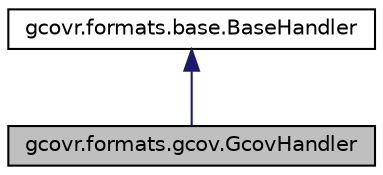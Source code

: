 digraph "gcovr.formats.gcov.GcovHandler"
{
 // LATEX_PDF_SIZE
  edge [fontname="Helvetica",fontsize="10",labelfontname="Helvetica",labelfontsize="10"];
  node [fontname="Helvetica",fontsize="10",shape=record];
  Node1 [label="gcovr.formats.gcov.GcovHandler",height=0.2,width=0.4,color="black", fillcolor="grey75", style="filled", fontcolor="black",tooltip=" "];
  Node2 -> Node1 [dir="back",color="midnightblue",fontsize="10",style="solid"];
  Node2 [label="gcovr.formats.base.BaseHandler",height=0.2,width=0.4,color="black", fillcolor="white", style="filled",URL="$classgcovr_1_1formats_1_1base_1_1BaseHandler.html",tooltip=" "];
}
